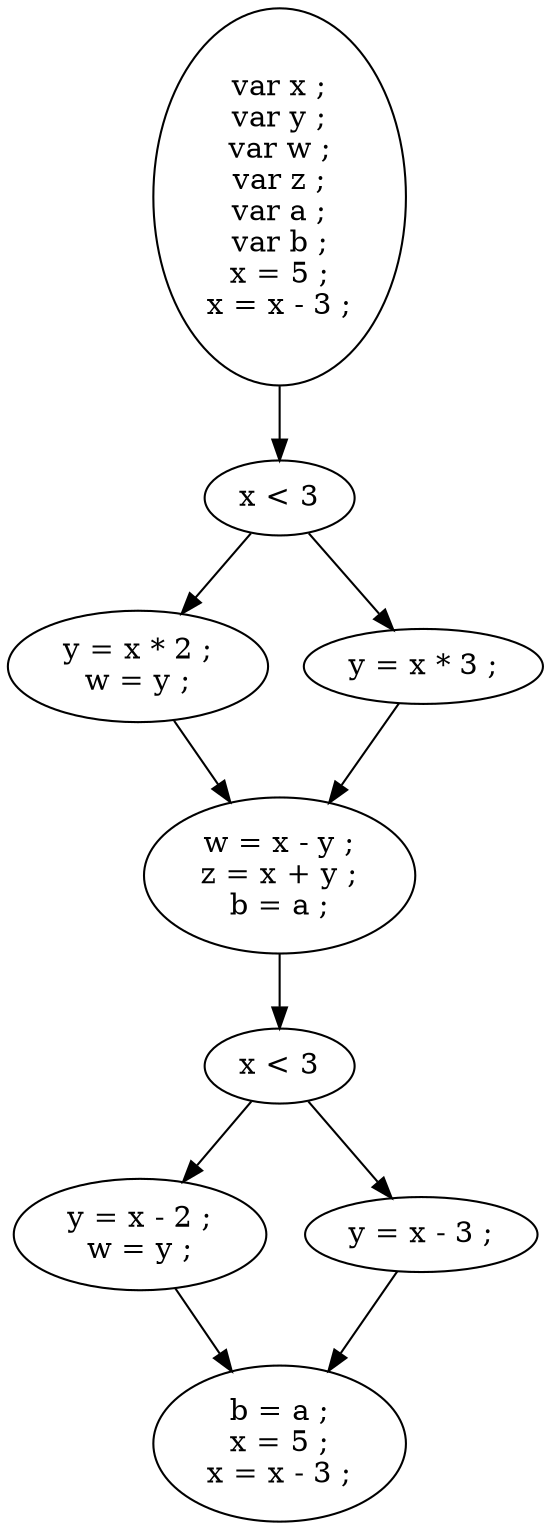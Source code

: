 digraph {
    1 [label="var x ;\nvar y ;\nvar w ;\nvar z ;\nvar a ;\nvar b ;\nx = 5 ;\nx = x - 3 ;"];
    1 -> 2;
    2 [label="x < 3"];
    2 -> 3;
    2 -> 5;
    3 [label="y = x * 2 ;\nw = y ;"];
    3 -> 4;
    5 [label="y = x * 3 ;"];
    5 -> 4;
    4 [label="w = x - y ;\nz = x + y ;\nb = a ;"];
    4 -> 6;
    6 [label="x < 3"];
    6 -> 7;
    6 -> 9;
    7 [label="y = x - 2 ;\nw = y ;"];
    7 -> 8;
    9 [label="y = x - 3 ;"];
    9 -> 8;
    8 [label="b = a ;\nx = 5 ;\nx = x - 3 ;"];
}